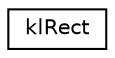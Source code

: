 digraph G
{
  edge [fontname="Helvetica",fontsize="10",labelfontname="Helvetica",labelfontsize="10"];
  node [fontname="Helvetica",fontsize="10",shape=record];
  rankdir=LR;
  Node1 [label="klRect",height=0.2,width=0.4,color="black", fillcolor="white", style="filled",URL="$classkl_rect.html"];
}
